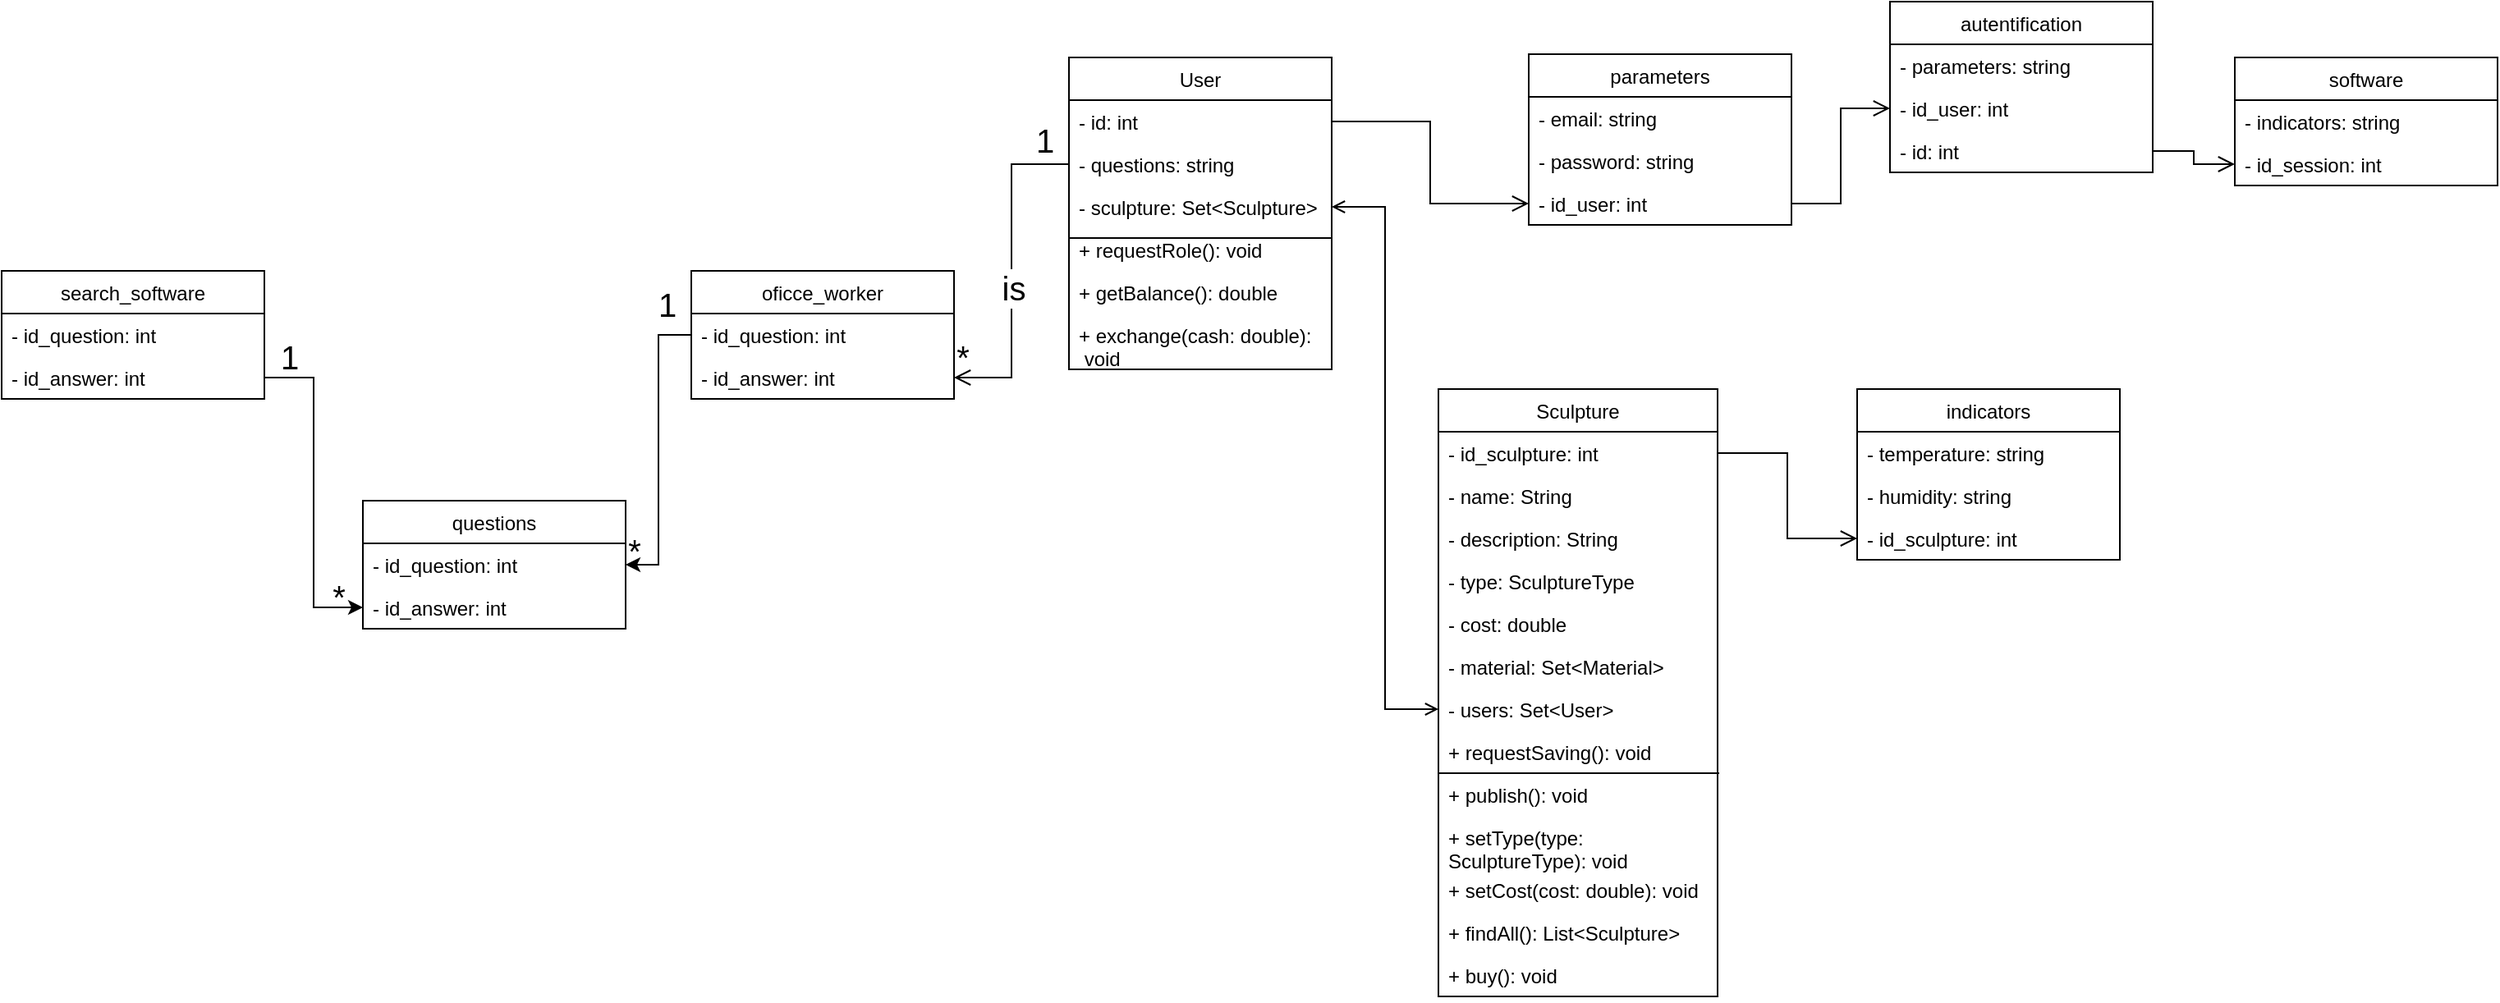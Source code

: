 <mxfile version="20.5.1" type="device"><diagram id="lGyVDXIsh4HG_7UY4qw4" name="Страница 1"><mxGraphModel dx="2950" dy="967" grid="1" gridSize="10" guides="1" tooltips="1" connect="1" arrows="1" fold="1" page="1" pageScale="1" pageWidth="1169" pageHeight="827" math="0" shadow="0"><root><mxCell id="0"/><mxCell id="1" parent="0"/><mxCell id="tQQoNGO00vXwDzldUkH--5" value="oficce_worker" style="swimlane;fontStyle=0;childLayout=stackLayout;horizontal=1;startSize=26;fillColor=none;horizontalStack=0;resizeParent=1;resizeParentMax=0;resizeLast=0;collapsible=1;marginBottom=0;" parent="1" vertex="1"><mxGeometry x="130" y="230" width="160" height="78" as="geometry"/></mxCell><mxCell id="OMbV28bbWA38KjIR-hxm-6" value="- id_question: int" style="text;strokeColor=none;fillColor=none;align=left;verticalAlign=top;spacingLeft=4;spacingRight=4;overflow=hidden;rotatable=0;points=[[0,0.5],[1,0.5]];portConstraint=eastwest;" parent="tQQoNGO00vXwDzldUkH--5" vertex="1"><mxGeometry y="26" width="160" height="26" as="geometry"/></mxCell><mxCell id="tQQoNGO00vXwDzldUkH--6" value="- id_answer: int" style="text;strokeColor=none;fillColor=none;align=left;verticalAlign=top;spacingLeft=4;spacingRight=4;overflow=hidden;rotatable=0;points=[[0,0.5],[1,0.5]];portConstraint=eastwest;" parent="tQQoNGO00vXwDzldUkH--5" vertex="1"><mxGeometry y="52" width="160" height="26" as="geometry"/></mxCell><mxCell id="tQQoNGO00vXwDzldUkH--7" value="User" style="swimlane;fontStyle=0;childLayout=stackLayout;horizontal=1;startSize=26;fillColor=none;horizontalStack=0;resizeParent=1;resizeParentMax=0;resizeLast=0;collapsible=1;marginBottom=0;" parent="1" vertex="1"><mxGeometry x="360" y="100" width="160" height="190" as="geometry"><mxRectangle x="230" y="430" width="60" height="30" as="alternateBounds"/></mxGeometry></mxCell><mxCell id="OMbV28bbWA38KjIR-hxm-7" value="- id: int" style="text;strokeColor=none;fillColor=none;align=left;verticalAlign=top;spacingLeft=4;spacingRight=4;overflow=hidden;rotatable=0;points=[[0,0.5],[1,0.5]];portConstraint=eastwest;" parent="tQQoNGO00vXwDzldUkH--7" vertex="1"><mxGeometry y="26" width="160" height="26" as="geometry"/></mxCell><mxCell id="tQQoNGO00vXwDzldUkH--8" value="- questions: string" style="text;strokeColor=none;fillColor=none;align=left;verticalAlign=top;spacingLeft=4;spacingRight=4;overflow=hidden;rotatable=0;points=[[0,0.5],[1,0.5]];portConstraint=eastwest;" parent="tQQoNGO00vXwDzldUkH--7" vertex="1"><mxGeometry y="52" width="160" height="26" as="geometry"/></mxCell><mxCell id="tQQoNGO00vXwDzldUkH--11" value="- sculpture: Set&lt;Sculpture&gt;" style="text;strokeColor=none;fillColor=none;align=left;verticalAlign=top;spacingLeft=4;spacingRight=4;overflow=hidden;rotatable=0;points=[[0,0.5],[1,0.5]];portConstraint=eastwest;" parent="tQQoNGO00vXwDzldUkH--7" vertex="1"><mxGeometry y="78" width="160" height="26" as="geometry"/></mxCell><mxCell id="OMbV28bbWA38KjIR-hxm-33" value="" style="endArrow=none;html=1;rounded=0;strokeWidth=1;endSize=20;sourcePerimeterSpacing=8;targetPerimeterSpacing=26;" parent="tQQoNGO00vXwDzldUkH--7" edge="1"><mxGeometry width="50" height="50" relative="1" as="geometry"><mxPoint y="110" as="sourcePoint"/><mxPoint x="160" y="110" as="targetPoint"/></mxGeometry></mxCell><mxCell id="OMbV28bbWA38KjIR-hxm-26" value="+ requestRole(): void" style="text;strokeColor=none;fillColor=none;align=left;verticalAlign=top;spacingLeft=4;spacingRight=4;overflow=hidden;rotatable=0;points=[[0,0.5],[1,0.5]];portConstraint=eastwest;" parent="tQQoNGO00vXwDzldUkH--7" vertex="1"><mxGeometry y="104" width="160" height="26" as="geometry"/></mxCell><mxCell id="OMbV28bbWA38KjIR-hxm-31" value="+ getBalance(): double" style="text;strokeColor=none;fillColor=none;align=left;verticalAlign=top;spacingLeft=4;spacingRight=4;overflow=hidden;rotatable=0;points=[[0,0.5],[1,0.5]];portConstraint=eastwest;" parent="tQQoNGO00vXwDzldUkH--7" vertex="1"><mxGeometry y="130" width="160" height="26" as="geometry"/></mxCell><mxCell id="OMbV28bbWA38KjIR-hxm-32" value="+ exchange(cash: double):&#10; void" style="text;strokeColor=none;fillColor=none;align=left;verticalAlign=top;spacingLeft=4;spacingRight=4;overflow=hidden;rotatable=0;points=[[0,0.5],[1,0.5]];portConstraint=eastwest;" parent="tQQoNGO00vXwDzldUkH--7" vertex="1"><mxGeometry y="156" width="160" height="34" as="geometry"/></mxCell><mxCell id="tQQoNGO00vXwDzldUkH--14" value="Sculpture" style="swimlane;fontStyle=0;childLayout=stackLayout;horizontal=1;startSize=26;fillColor=none;horizontalStack=0;resizeParent=1;resizeParentMax=0;resizeLast=0;collapsible=1;marginBottom=0;" parent="1" vertex="1"><mxGeometry x="585" y="302" width="170" height="370" as="geometry"/></mxCell><mxCell id="0WHqgvxk118_UcBm4AQc-21" value="- id_sculpture: int" style="text;strokeColor=none;fillColor=none;align=left;verticalAlign=top;spacingLeft=4;spacingRight=4;overflow=hidden;rotatable=0;points=[[0,0.5],[1,0.5]];portConstraint=eastwest;" vertex="1" parent="tQQoNGO00vXwDzldUkH--14"><mxGeometry y="26" width="170" height="26" as="geometry"/></mxCell><mxCell id="tQQoNGO00vXwDzldUkH--15" value="- name: String" style="text;strokeColor=none;fillColor=none;align=left;verticalAlign=top;spacingLeft=4;spacingRight=4;overflow=hidden;rotatable=0;points=[[0,0.5],[1,0.5]];portConstraint=eastwest;" parent="tQQoNGO00vXwDzldUkH--14" vertex="1"><mxGeometry y="52" width="170" height="26" as="geometry"/></mxCell><mxCell id="tQQoNGO00vXwDzldUkH--16" value="- description: String" style="text;strokeColor=none;fillColor=none;align=left;verticalAlign=top;spacingLeft=4;spacingRight=4;overflow=hidden;rotatable=0;points=[[0,0.5],[1,0.5]];portConstraint=eastwest;" parent="tQQoNGO00vXwDzldUkH--14" vertex="1"><mxGeometry y="78" width="170" height="26" as="geometry"/></mxCell><mxCell id="tQQoNGO00vXwDzldUkH--18" value="- type: SculptureType" style="text;strokeColor=none;fillColor=none;align=left;verticalAlign=top;spacingLeft=4;spacingRight=4;overflow=hidden;rotatable=0;points=[[0,0.5],[1,0.5]];portConstraint=eastwest;" parent="tQQoNGO00vXwDzldUkH--14" vertex="1"><mxGeometry y="104" width="170" height="26" as="geometry"/></mxCell><mxCell id="tQQoNGO00vXwDzldUkH--19" value="- cost: double" style="text;strokeColor=none;fillColor=none;align=left;verticalAlign=top;spacingLeft=4;spacingRight=4;overflow=hidden;rotatable=0;points=[[0,0.5],[1,0.5]];portConstraint=eastwest;" parent="tQQoNGO00vXwDzldUkH--14" vertex="1"><mxGeometry y="130" width="170" height="26" as="geometry"/></mxCell><mxCell id="tQQoNGO00vXwDzldUkH--17" value="- material: Set&lt;Material&gt;" style="text;strokeColor=none;fillColor=none;align=left;verticalAlign=top;spacingLeft=4;spacingRight=4;overflow=hidden;rotatable=0;points=[[0,0.5],[1,0.5]];portConstraint=eastwest;" parent="tQQoNGO00vXwDzldUkH--14" vertex="1"><mxGeometry y="156" width="170" height="26" as="geometry"/></mxCell><mxCell id="OMbV28bbWA38KjIR-hxm-16" value="- users: Set&lt;User&gt;" style="text;strokeColor=none;fillColor=none;align=left;verticalAlign=top;spacingLeft=4;spacingRight=4;overflow=hidden;rotatable=0;points=[[0,0.5],[1,0.5]];portConstraint=eastwest;" parent="tQQoNGO00vXwDzldUkH--14" vertex="1"><mxGeometry y="182" width="170" height="26" as="geometry"/></mxCell><mxCell id="OMbV28bbWA38KjIR-hxm-34" value="" style="endArrow=none;html=1;rounded=0;strokeWidth=1;endSize=20;sourcePerimeterSpacing=8;targetPerimeterSpacing=26;" parent="tQQoNGO00vXwDzldUkH--14" edge="1"><mxGeometry width="50" height="50" relative="1" as="geometry"><mxPoint y="234" as="sourcePoint"/><mxPoint x="171" y="234" as="targetPoint"/></mxGeometry></mxCell><mxCell id="OMbV28bbWA38KjIR-hxm-24" value="+ requestSaving(): void&#10;" style="text;strokeColor=none;fillColor=none;align=left;verticalAlign=top;spacingLeft=4;spacingRight=4;overflow=hidden;rotatable=0;points=[[0,0.5],[1,0.5]];portConstraint=eastwest;" parent="tQQoNGO00vXwDzldUkH--14" vertex="1"><mxGeometry y="208" width="170" height="26" as="geometry"/></mxCell><mxCell id="OMbV28bbWA38KjIR-hxm-27" value="+ publish(): void" style="text;strokeColor=none;fillColor=none;align=left;verticalAlign=top;spacingLeft=4;spacingRight=4;overflow=hidden;rotatable=0;points=[[0,0.5],[1,0.5]];portConstraint=eastwest;" parent="tQQoNGO00vXwDzldUkH--14" vertex="1"><mxGeometry y="234" width="170" height="26" as="geometry"/></mxCell><mxCell id="OMbV28bbWA38KjIR-hxm-28" value="+ setType(type:&#10;SculptureType): void" style="text;strokeColor=none;fillColor=none;align=left;verticalAlign=top;spacingLeft=4;spacingRight=4;overflow=hidden;rotatable=0;points=[[0,0.5],[1,0.5]];portConstraint=eastwest;" parent="tQQoNGO00vXwDzldUkH--14" vertex="1"><mxGeometry y="260" width="170" height="32" as="geometry"/></mxCell><mxCell id="OMbV28bbWA38KjIR-hxm-29" value="+ setCost(cost: double): void" style="text;strokeColor=none;fillColor=none;align=left;verticalAlign=top;spacingLeft=4;spacingRight=4;overflow=hidden;rotatable=0;points=[[0,0.5],[1,0.5]];portConstraint=eastwest;" parent="tQQoNGO00vXwDzldUkH--14" vertex="1"><mxGeometry y="292" width="170" height="26" as="geometry"/></mxCell><mxCell id="OMbV28bbWA38KjIR-hxm-20" value="+ findAll(): List&lt;Sculpture&gt;" style="text;strokeColor=none;fillColor=none;align=left;verticalAlign=top;spacingLeft=4;spacingRight=4;overflow=hidden;rotatable=0;points=[[0,0.5],[1,0.5]];portConstraint=eastwest;" parent="tQQoNGO00vXwDzldUkH--14" vertex="1"><mxGeometry y="318" width="170" height="26" as="geometry"/></mxCell><mxCell id="OMbV28bbWA38KjIR-hxm-30" value="+ buy(): void" style="text;strokeColor=none;fillColor=none;align=left;verticalAlign=top;spacingLeft=4;spacingRight=4;overflow=hidden;rotatable=0;points=[[0,0.5],[1,0.5]];portConstraint=eastwest;" parent="tQQoNGO00vXwDzldUkH--14" vertex="1"><mxGeometry y="344" width="170" height="26" as="geometry"/></mxCell><mxCell id="tQQoNGO00vXwDzldUkH--25" style="edgeStyle=orthogonalEdgeStyle;rounded=0;orthogonalLoop=1;jettySize=auto;html=1;exitX=0;exitY=0.5;exitDx=0;exitDy=0;entryX=1;entryY=0.5;entryDx=0;entryDy=0;fontSize=20;endArrow=open;endFill=0;endSize=8;" parent="1" source="tQQoNGO00vXwDzldUkH--8" target="tQQoNGO00vXwDzldUkH--6" edge="1"><mxGeometry relative="1" as="geometry"/></mxCell><mxCell id="tQQoNGO00vXwDzldUkH--26" value="is" style="edgeLabel;html=1;align=center;verticalAlign=middle;resizable=0;points=[];fontSize=20;" parent="tQQoNGO00vXwDzldUkH--25" vertex="1" connectable="0"><mxGeometry x="0.097" y="1" relative="1" as="geometry"><mxPoint as="offset"/></mxGeometry></mxCell><mxCell id="tQQoNGO00vXwDzldUkH--29" value="1" style="text;html=1;align=center;verticalAlign=middle;resizable=0;points=[];autosize=1;strokeColor=none;fillColor=none;fontSize=20;" parent="1" vertex="1"><mxGeometry x="330" y="130" width="30" height="40" as="geometry"/></mxCell><mxCell id="tQQoNGO00vXwDzldUkH--30" value="*" style="text;html=1;align=center;verticalAlign=middle;resizable=0;points=[];autosize=1;strokeColor=none;fillColor=none;fontSize=20;" parent="1" vertex="1"><mxGeometry x="280" y="262" width="30" height="40" as="geometry"/></mxCell><mxCell id="0WHqgvxk118_UcBm4AQc-1" value="questions" style="swimlane;fontStyle=0;childLayout=stackLayout;horizontal=1;startSize=26;fillColor=none;horizontalStack=0;resizeParent=1;resizeParentMax=0;resizeLast=0;collapsible=1;marginBottom=0;" vertex="1" parent="1"><mxGeometry x="-70" y="370" width="160" height="78" as="geometry"/></mxCell><mxCell id="0WHqgvxk118_UcBm4AQc-2" value="- id_question: int" style="text;strokeColor=none;fillColor=none;align=left;verticalAlign=top;spacingLeft=4;spacingRight=4;overflow=hidden;rotatable=0;points=[[0,0.5],[1,0.5]];portConstraint=eastwest;" vertex="1" parent="0WHqgvxk118_UcBm4AQc-1"><mxGeometry y="26" width="160" height="26" as="geometry"/></mxCell><mxCell id="0WHqgvxk118_UcBm4AQc-3" value="- id_answer: int" style="text;strokeColor=none;fillColor=none;align=left;verticalAlign=top;spacingLeft=4;spacingRight=4;overflow=hidden;rotatable=0;points=[[0,0.5],[1,0.5]];portConstraint=eastwest;" vertex="1" parent="0WHqgvxk118_UcBm4AQc-1"><mxGeometry y="52" width="160" height="26" as="geometry"/></mxCell><mxCell id="0WHqgvxk118_UcBm4AQc-5" value="search_software" style="swimlane;fontStyle=0;childLayout=stackLayout;horizontal=1;startSize=26;fillColor=none;horizontalStack=0;resizeParent=1;resizeParentMax=0;resizeLast=0;collapsible=1;marginBottom=0;" vertex="1" parent="1"><mxGeometry x="-290" y="230" width="160" height="78" as="geometry"/></mxCell><mxCell id="0WHqgvxk118_UcBm4AQc-6" value="- id_question: int" style="text;strokeColor=none;fillColor=none;align=left;verticalAlign=top;spacingLeft=4;spacingRight=4;overflow=hidden;rotatable=0;points=[[0,0.5],[1,0.5]];portConstraint=eastwest;" vertex="1" parent="0WHqgvxk118_UcBm4AQc-5"><mxGeometry y="26" width="160" height="26" as="geometry"/></mxCell><mxCell id="0WHqgvxk118_UcBm4AQc-7" value="- id_answer: int" style="text;strokeColor=none;fillColor=none;align=left;verticalAlign=top;spacingLeft=4;spacingRight=4;overflow=hidden;rotatable=0;points=[[0,0.5],[1,0.5]];portConstraint=eastwest;" vertex="1" parent="0WHqgvxk118_UcBm4AQc-5"><mxGeometry y="52" width="160" height="26" as="geometry"/></mxCell><mxCell id="0WHqgvxk118_UcBm4AQc-9" style="edgeStyle=orthogonalEdgeStyle;rounded=0;orthogonalLoop=1;jettySize=auto;html=1;entryX=0;entryY=0.5;entryDx=0;entryDy=0;" edge="1" parent="1" source="0WHqgvxk118_UcBm4AQc-7" target="0WHqgvxk118_UcBm4AQc-3"><mxGeometry relative="1" as="geometry"/></mxCell><mxCell id="0WHqgvxk118_UcBm4AQc-10" style="edgeStyle=orthogonalEdgeStyle;rounded=0;orthogonalLoop=1;jettySize=auto;html=1;entryX=1;entryY=0.5;entryDx=0;entryDy=0;exitX=0;exitY=0.5;exitDx=0;exitDy=0;" edge="1" parent="1" source="OMbV28bbWA38KjIR-hxm-6" target="0WHqgvxk118_UcBm4AQc-2"><mxGeometry relative="1" as="geometry"/></mxCell><mxCell id="0WHqgvxk118_UcBm4AQc-11" value="1" style="text;html=1;align=center;verticalAlign=middle;resizable=0;points=[];autosize=1;strokeColor=none;fillColor=none;fontSize=20;" vertex="1" parent="1"><mxGeometry x="100" y="230" width="30" height="40" as="geometry"/></mxCell><mxCell id="0WHqgvxk118_UcBm4AQc-12" value="*" style="text;html=1;align=center;verticalAlign=middle;resizable=0;points=[];autosize=1;strokeColor=none;fillColor=none;fontSize=20;" vertex="1" parent="1"><mxGeometry x="80" y="380" width="30" height="40" as="geometry"/></mxCell><mxCell id="0WHqgvxk118_UcBm4AQc-13" value="*" style="text;html=1;align=center;verticalAlign=middle;resizable=0;points=[];autosize=1;strokeColor=none;fillColor=none;fontSize=20;" vertex="1" parent="1"><mxGeometry x="-100" y="408" width="30" height="40" as="geometry"/></mxCell><mxCell id="0WHqgvxk118_UcBm4AQc-14" value="1" style="text;html=1;align=center;verticalAlign=middle;resizable=0;points=[];autosize=1;strokeColor=none;fillColor=none;fontSize=20;" vertex="1" parent="1"><mxGeometry x="-130" y="262" width="30" height="40" as="geometry"/></mxCell><mxCell id="0WHqgvxk118_UcBm4AQc-15" style="edgeStyle=orthogonalEdgeStyle;rounded=0;orthogonalLoop=1;jettySize=auto;html=1;entryX=0;entryY=0.5;entryDx=0;entryDy=0;endArrow=open;endFill=0;startArrow=open;startFill=0;" edge="1" parent="1" source="tQQoNGO00vXwDzldUkH--11" target="OMbV28bbWA38KjIR-hxm-16"><mxGeometry relative="1" as="geometry"/></mxCell><mxCell id="0WHqgvxk118_UcBm4AQc-16" value="indicators" style="swimlane;fontStyle=0;childLayout=stackLayout;horizontal=1;startSize=26;fillColor=none;horizontalStack=0;resizeParent=1;resizeParentMax=0;resizeLast=0;collapsible=1;marginBottom=0;" vertex="1" parent="1"><mxGeometry x="840" y="302" width="160" height="104" as="geometry"/></mxCell><mxCell id="0WHqgvxk118_UcBm4AQc-17" value="- temperature: string" style="text;strokeColor=none;fillColor=none;align=left;verticalAlign=top;spacingLeft=4;spacingRight=4;overflow=hidden;rotatable=0;points=[[0,0.5],[1,0.5]];portConstraint=eastwest;" vertex="1" parent="0WHqgvxk118_UcBm4AQc-16"><mxGeometry y="26" width="160" height="26" as="geometry"/></mxCell><mxCell id="0WHqgvxk118_UcBm4AQc-18" value="- humidity: string" style="text;strokeColor=none;fillColor=none;align=left;verticalAlign=top;spacingLeft=4;spacingRight=4;overflow=hidden;rotatable=0;points=[[0,0.5],[1,0.5]];portConstraint=eastwest;" vertex="1" parent="0WHqgvxk118_UcBm4AQc-16"><mxGeometry y="52" width="160" height="26" as="geometry"/></mxCell><mxCell id="0WHqgvxk118_UcBm4AQc-19" value="- id_sculpture: int" style="text;strokeColor=none;fillColor=none;align=left;verticalAlign=top;spacingLeft=4;spacingRight=4;overflow=hidden;rotatable=0;points=[[0,0.5],[1,0.5]];portConstraint=eastwest;" vertex="1" parent="0WHqgvxk118_UcBm4AQc-16"><mxGeometry y="78" width="160" height="26" as="geometry"/></mxCell><mxCell id="0WHqgvxk118_UcBm4AQc-22" style="edgeStyle=orthogonalEdgeStyle;rounded=0;orthogonalLoop=1;jettySize=auto;html=1;entryX=0;entryY=0.5;entryDx=0;entryDy=0;startArrow=none;startFill=0;endArrow=open;endFill=0;endSize=8;" edge="1" parent="1" source="0WHqgvxk118_UcBm4AQc-21" target="0WHqgvxk118_UcBm4AQc-19"><mxGeometry relative="1" as="geometry"/></mxCell><mxCell id="0WHqgvxk118_UcBm4AQc-23" value="parameters" style="swimlane;fontStyle=0;childLayout=stackLayout;horizontal=1;startSize=26;fillColor=none;horizontalStack=0;resizeParent=1;resizeParentMax=0;resizeLast=0;collapsible=1;marginBottom=0;" vertex="1" parent="1"><mxGeometry x="640" y="98" width="160" height="104" as="geometry"/></mxCell><mxCell id="0WHqgvxk118_UcBm4AQc-24" value="- email: string" style="text;strokeColor=none;fillColor=none;align=left;verticalAlign=top;spacingLeft=4;spacingRight=4;overflow=hidden;rotatable=0;points=[[0,0.5],[1,0.5]];portConstraint=eastwest;" vertex="1" parent="0WHqgvxk118_UcBm4AQc-23"><mxGeometry y="26" width="160" height="26" as="geometry"/></mxCell><mxCell id="0WHqgvxk118_UcBm4AQc-25" value="- password: string" style="text;strokeColor=none;fillColor=none;align=left;verticalAlign=top;spacingLeft=4;spacingRight=4;overflow=hidden;rotatable=0;points=[[0,0.5],[1,0.5]];portConstraint=eastwest;" vertex="1" parent="0WHqgvxk118_UcBm4AQc-23"><mxGeometry y="52" width="160" height="26" as="geometry"/></mxCell><mxCell id="0WHqgvxk118_UcBm4AQc-26" value="- id_user: int" style="text;strokeColor=none;fillColor=none;align=left;verticalAlign=top;spacingLeft=4;spacingRight=4;overflow=hidden;rotatable=0;points=[[0,0.5],[1,0.5]];portConstraint=eastwest;" vertex="1" parent="0WHqgvxk118_UcBm4AQc-23"><mxGeometry y="78" width="160" height="26" as="geometry"/></mxCell><mxCell id="0WHqgvxk118_UcBm4AQc-27" value="autentification" style="swimlane;fontStyle=0;childLayout=stackLayout;horizontal=1;startSize=26;fillColor=none;horizontalStack=0;resizeParent=1;resizeParentMax=0;resizeLast=0;collapsible=1;marginBottom=0;" vertex="1" parent="1"><mxGeometry x="860" y="66" width="160" height="104" as="geometry"/></mxCell><mxCell id="0WHqgvxk118_UcBm4AQc-28" value="- parameters: string" style="text;strokeColor=none;fillColor=none;align=left;verticalAlign=top;spacingLeft=4;spacingRight=4;overflow=hidden;rotatable=0;points=[[0,0.5],[1,0.5]];portConstraint=eastwest;" vertex="1" parent="0WHqgvxk118_UcBm4AQc-27"><mxGeometry y="26" width="160" height="26" as="geometry"/></mxCell><mxCell id="0WHqgvxk118_UcBm4AQc-29" value="- id_user: int" style="text;strokeColor=none;fillColor=none;align=left;verticalAlign=top;spacingLeft=4;spacingRight=4;overflow=hidden;rotatable=0;points=[[0,0.5],[1,0.5]];portConstraint=eastwest;" vertex="1" parent="0WHqgvxk118_UcBm4AQc-27"><mxGeometry y="52" width="160" height="26" as="geometry"/></mxCell><mxCell id="0WHqgvxk118_UcBm4AQc-30" value="- id: int" style="text;strokeColor=none;fillColor=none;align=left;verticalAlign=top;spacingLeft=4;spacingRight=4;overflow=hidden;rotatable=0;points=[[0,0.5],[1,0.5]];portConstraint=eastwest;" vertex="1" parent="0WHqgvxk118_UcBm4AQc-27"><mxGeometry y="78" width="160" height="26" as="geometry"/></mxCell><mxCell id="0WHqgvxk118_UcBm4AQc-31" value="software" style="swimlane;fontStyle=0;childLayout=stackLayout;horizontal=1;startSize=26;fillColor=none;horizontalStack=0;resizeParent=1;resizeParentMax=0;resizeLast=0;collapsible=1;marginBottom=0;" vertex="1" parent="1"><mxGeometry x="1070" y="100" width="160" height="78" as="geometry"/></mxCell><mxCell id="0WHqgvxk118_UcBm4AQc-32" value="- indicators: string" style="text;strokeColor=none;fillColor=none;align=left;verticalAlign=top;spacingLeft=4;spacingRight=4;overflow=hidden;rotatable=0;points=[[0,0.5],[1,0.5]];portConstraint=eastwest;" vertex="1" parent="0WHqgvxk118_UcBm4AQc-31"><mxGeometry y="26" width="160" height="26" as="geometry"/></mxCell><mxCell id="0WHqgvxk118_UcBm4AQc-34" value="- id_session: int" style="text;strokeColor=none;fillColor=none;align=left;verticalAlign=top;spacingLeft=4;spacingRight=4;overflow=hidden;rotatable=0;points=[[0,0.5],[1,0.5]];portConstraint=eastwest;" vertex="1" parent="0WHqgvxk118_UcBm4AQc-31"><mxGeometry y="52" width="160" height="26" as="geometry"/></mxCell><mxCell id="0WHqgvxk118_UcBm4AQc-35" style="edgeStyle=orthogonalEdgeStyle;rounded=0;orthogonalLoop=1;jettySize=auto;html=1;startArrow=none;startFill=0;endArrow=open;endFill=0;endSize=8;" edge="1" parent="1" source="OMbV28bbWA38KjIR-hxm-7" target="0WHqgvxk118_UcBm4AQc-26"><mxGeometry relative="1" as="geometry"/></mxCell><mxCell id="0WHqgvxk118_UcBm4AQc-36" style="edgeStyle=orthogonalEdgeStyle;rounded=0;orthogonalLoop=1;jettySize=auto;html=1;startArrow=none;startFill=0;endArrow=open;endFill=0;endSize=8;" edge="1" parent="1" source="0WHqgvxk118_UcBm4AQc-26" target="0WHqgvxk118_UcBm4AQc-29"><mxGeometry relative="1" as="geometry"/></mxCell><mxCell id="0WHqgvxk118_UcBm4AQc-37" style="edgeStyle=orthogonalEdgeStyle;rounded=0;orthogonalLoop=1;jettySize=auto;html=1;startArrow=none;startFill=0;endArrow=open;endFill=0;endSize=8;" edge="1" parent="1" source="0WHqgvxk118_UcBm4AQc-30" target="0WHqgvxk118_UcBm4AQc-34"><mxGeometry relative="1" as="geometry"/></mxCell></root></mxGraphModel></diagram></mxfile>